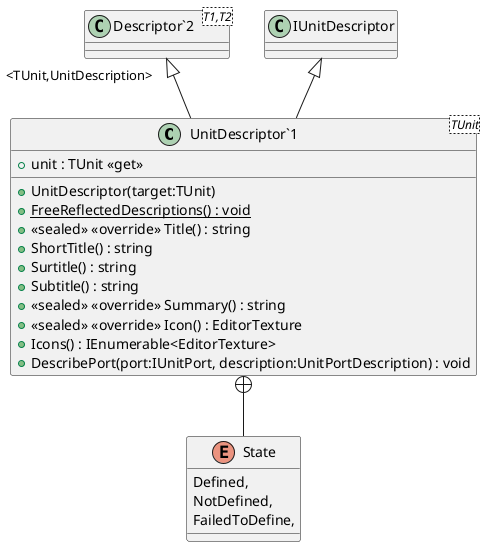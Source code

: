 @startuml
class "UnitDescriptor`1"<TUnit> {
    + UnitDescriptor(target:TUnit)
    + unit : TUnit <<get>>
    + {static} FreeReflectedDescriptions() : void
    + <<sealed>> <<override>> Title() : string
    + ShortTitle() : string
    + Surtitle() : string
    + Subtitle() : string
    + <<sealed>> <<override>> Summary() : string
    + <<sealed>> <<override>> Icon() : EditorTexture
    + Icons() : IEnumerable<EditorTexture>
    + DescribePort(port:IUnitPort, description:UnitPortDescription) : void
}
class "Descriptor`2"<T1,T2> {
}
enum State {
    Defined,
    NotDefined,
    FailedToDefine,
}
"Descriptor`2" "<TUnit,UnitDescription>" <|-- "UnitDescriptor`1"
IUnitDescriptor <|-- "UnitDescriptor`1"
"UnitDescriptor`1" +-- State
@enduml
